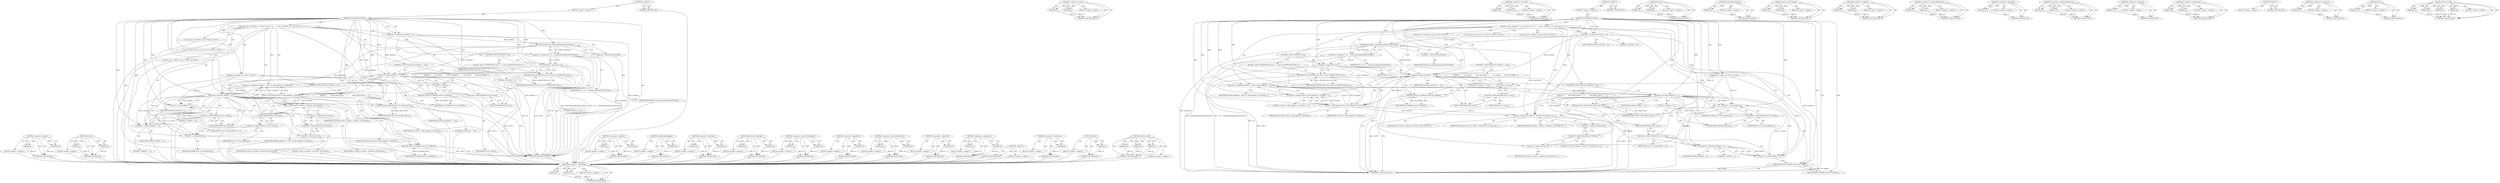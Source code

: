 digraph "utf16_to_utf8" {
vulnerable_119 [label=<(METHOD,&lt;operator&gt;.equals)>];
vulnerable_120 [label=<(PARAM,p1)>];
vulnerable_121 [label=<(PARAM,p2)>];
vulnerable_122 [label=<(BLOCK,&lt;empty&gt;,&lt;empty&gt;)>];
vulnerable_123 [label=<(METHOD_RETURN,ANY)>];
vulnerable_143 [label=<(METHOD,resize)>];
vulnerable_144 [label=<(PARAM,p1)>];
vulnerable_145 [label=<(PARAM,p2)>];
vulnerable_146 [label=<(BLOCK,&lt;empty&gt;,&lt;empty&gt;)>];
vulnerable_147 [label=<(METHOD_RETURN,ANY)>];
vulnerable_6 [label=<(METHOD,&lt;global&gt;)<SUB>1</SUB>>];
vulnerable_7 [label=<(BLOCK,&lt;empty&gt;,&lt;empty&gt;)<SUB>1</SUB>>];
vulnerable_8 [label=<(METHOD,readUtf8FromUtf16)<SUB>1</SUB>>];
vulnerable_9 [label="<(PARAM,std::string* str)<SUB>1</SUB>>"];
vulnerable_10 [label=<(BLOCK,{
 size_t utf16Size = 0;
 const char16_t* src =...,{
 size_t utf16Size = 0;
 const char16_t* src =...)<SUB>1</SUB>>];
vulnerable_11 [label="<(LOCAL,size_t utf16Size: size_t)<SUB>2</SUB>>"];
vulnerable_12 [label=<(&lt;operator&gt;.assignment,utf16Size = 0)<SUB>2</SUB>>];
vulnerable_13 [label=<(IDENTIFIER,utf16Size,utf16Size = 0)<SUB>2</SUB>>];
vulnerable_14 [label=<(LITERAL,0,utf16Size = 0)<SUB>2</SUB>>];
vulnerable_15 [label="<(LOCAL,const char16_t* src: char16_t*)<SUB>3</SUB>>"];
vulnerable_16 [label=<(&lt;operator&gt;.assignment,* src = readString16Inplace(&amp;utf16Size))<SUB>3</SUB>>];
vulnerable_17 [label=<(IDENTIFIER,src,* src = readString16Inplace(&amp;utf16Size))<SUB>3</SUB>>];
vulnerable_18 [label=<(readString16Inplace,readString16Inplace(&amp;utf16Size))<SUB>3</SUB>>];
vulnerable_19 [label=<(&lt;operator&gt;.addressOf,&amp;utf16Size)<SUB>3</SUB>>];
vulnerable_20 [label=<(IDENTIFIER,utf16Size,readString16Inplace(&amp;utf16Size))<SUB>3</SUB>>];
vulnerable_21 [label=<(CONTROL_STRUCTURE,IF,if (!src))<SUB>4</SUB>>];
vulnerable_22 [label=<(&lt;operator&gt;.logicalNot,!src)<SUB>4</SUB>>];
vulnerable_23 [label=<(IDENTIFIER,src,!src)<SUB>4</SUB>>];
vulnerable_24 [label=<(BLOCK,{
 return UNEXPECTED_NULL;
 },{
 return UNEXPECTED_NULL;
 })<SUB>4</SUB>>];
vulnerable_25 [label=<(RETURN,return UNEXPECTED_NULL;,return UNEXPECTED_NULL;)<SUB>5</SUB>>];
vulnerable_26 [label=<(IDENTIFIER,UNEXPECTED_NULL,return UNEXPECTED_NULL;)<SUB>5</SUB>>];
vulnerable_27 [label=<(CONTROL_STRUCTURE,IF,if (utf16Size == 0u))<SUB>8</SUB>>];
vulnerable_28 [label=<(&lt;operator&gt;.equals,utf16Size == 0u)<SUB>8</SUB>>];
vulnerable_29 [label=<(IDENTIFIER,utf16Size,utf16Size == 0u)<SUB>8</SUB>>];
vulnerable_30 [label=<(LITERAL,0u,utf16Size == 0u)<SUB>8</SUB>>];
vulnerable_31 [label=<(BLOCK,{
        str-&gt;clear();

        return NO_ERRO...,{
        str-&gt;clear();

        return NO_ERRO...)<SUB>8</SUB>>];
vulnerable_32 [label=<(clear,str-&gt;clear())<SUB>9</SUB>>];
vulnerable_33 [label=<(&lt;operator&gt;.indirectFieldAccess,str-&gt;clear)<SUB>9</SUB>>];
vulnerable_34 [label=<(IDENTIFIER,str,str-&gt;clear())<SUB>9</SUB>>];
vulnerable_35 [label=<(FIELD_IDENTIFIER,clear,clear)<SUB>9</SUB>>];
vulnerable_36 [label=<(RETURN,return NO_ERROR;,return NO_ERROR;)<SUB>11</SUB>>];
vulnerable_37 [label=<(IDENTIFIER,NO_ERROR,return NO_ERROR;)<SUB>11</SUB>>];
vulnerable_38 [label="<(LOCAL,ssize_t utf8Size: ssize_t)<SUB>14</SUB>>"];
vulnerable_39 [label=<(&lt;operator&gt;.assignment,utf8Size = utf16_to_utf8_length(src, utf16Size))<SUB>14</SUB>>];
vulnerable_40 [label=<(IDENTIFIER,utf8Size,utf8Size = utf16_to_utf8_length(src, utf16Size))<SUB>14</SUB>>];
vulnerable_41 [label=<(utf16_to_utf8_length,utf16_to_utf8_length(src, utf16Size))<SUB>14</SUB>>];
vulnerable_42 [label=<(IDENTIFIER,src,utf16_to_utf8_length(src, utf16Size))<SUB>14</SUB>>];
vulnerable_43 [label=<(IDENTIFIER,utf16Size,utf16_to_utf8_length(src, utf16Size))<SUB>14</SUB>>];
vulnerable_44 [label=<(CONTROL_STRUCTURE,IF,if (utf8Size &lt; 0))<SUB>15</SUB>>];
vulnerable_45 [label=<(&lt;operator&gt;.lessThan,utf8Size &lt; 0)<SUB>15</SUB>>];
vulnerable_46 [label=<(IDENTIFIER,utf8Size,utf8Size &lt; 0)<SUB>15</SUB>>];
vulnerable_47 [label=<(LITERAL,0,utf8Size &lt; 0)<SUB>15</SUB>>];
vulnerable_48 [label=<(BLOCK,{
         return BAD_VALUE;
     },{
         return BAD_VALUE;
     })<SUB>15</SUB>>];
vulnerable_49 [label=<(RETURN,return BAD_VALUE;,return BAD_VALUE;)<SUB>16</SUB>>];
vulnerable_50 [label=<(IDENTIFIER,BAD_VALUE,return BAD_VALUE;)<SUB>16</SUB>>];
vulnerable_51 [label=<(resize,str-&gt;resize(utf8Size + 1))<SUB>18</SUB>>];
vulnerable_52 [label=<(&lt;operator&gt;.indirectFieldAccess,str-&gt;resize)<SUB>18</SUB>>];
vulnerable_53 [label=<(IDENTIFIER,str,str-&gt;resize(utf8Size + 1))<SUB>18</SUB>>];
vulnerable_54 [label=<(FIELD_IDENTIFIER,resize,resize)<SUB>18</SUB>>];
vulnerable_55 [label=<(&lt;operator&gt;.addition,utf8Size + 1)<SUB>18</SUB>>];
vulnerable_56 [label=<(IDENTIFIER,utf8Size,utf8Size + 1)<SUB>18</SUB>>];
vulnerable_57 [label=<(LITERAL,1,utf8Size + 1)<SUB>18</SUB>>];
vulnerable_58 [label=<(utf16_to_utf8,utf16_to_utf8(src, utf16Size, &amp;((*str)[0])))<SUB>19</SUB>>];
vulnerable_59 [label=<(IDENTIFIER,src,utf16_to_utf8(src, utf16Size, &amp;((*str)[0])))<SUB>19</SUB>>];
vulnerable_60 [label=<(IDENTIFIER,utf16Size,utf16_to_utf8(src, utf16Size, &amp;((*str)[0])))<SUB>19</SUB>>];
vulnerable_61 [label=<(&lt;operator&gt;.addressOf,&amp;((*str)[0]))<SUB>19</SUB>>];
vulnerable_62 [label=<(&lt;operator&gt;.indirectIndexAccess,(*str)[0])<SUB>19</SUB>>];
vulnerable_63 [label=<(&lt;operator&gt;.indirection,*str)<SUB>19</SUB>>];
vulnerable_64 [label=<(IDENTIFIER,str,utf16_to_utf8(src, utf16Size, &amp;((*str)[0])))<SUB>19</SUB>>];
vulnerable_65 [label=<(LITERAL,0,utf16_to_utf8(src, utf16Size, &amp;((*str)[0])))<SUB>19</SUB>>];
vulnerable_66 [label=<(resize,str-&gt;resize(utf8Size))<SUB>20</SUB>>];
vulnerable_67 [label=<(&lt;operator&gt;.indirectFieldAccess,str-&gt;resize)<SUB>20</SUB>>];
vulnerable_68 [label=<(IDENTIFIER,str,str-&gt;resize(utf8Size))<SUB>20</SUB>>];
vulnerable_69 [label=<(FIELD_IDENTIFIER,resize,resize)<SUB>20</SUB>>];
vulnerable_70 [label=<(IDENTIFIER,utf8Size,str-&gt;resize(utf8Size))<SUB>20</SUB>>];
vulnerable_71 [label=<(RETURN,return NO_ERROR;,return NO_ERROR;)<SUB>21</SUB>>];
vulnerable_72 [label=<(IDENTIFIER,NO_ERROR,return NO_ERROR;)<SUB>21</SUB>>];
vulnerable_73 [label=<(METHOD_RETURN,status_t)<SUB>1</SUB>>];
vulnerable_75 [label=<(METHOD_RETURN,ANY)<SUB>1</SUB>>];
vulnerable_148 [label=<(METHOD,&lt;operator&gt;.addition)>];
vulnerable_149 [label=<(PARAM,p1)>];
vulnerable_150 [label=<(PARAM,p2)>];
vulnerable_151 [label=<(BLOCK,&lt;empty&gt;,&lt;empty&gt;)>];
vulnerable_152 [label=<(METHOD_RETURN,ANY)>];
vulnerable_107 [label=<(METHOD,readString16Inplace)>];
vulnerable_108 [label=<(PARAM,p1)>];
vulnerable_109 [label=<(BLOCK,&lt;empty&gt;,&lt;empty&gt;)>];
vulnerable_110 [label=<(METHOD_RETURN,ANY)>];
vulnerable_138 [label=<(METHOD,&lt;operator&gt;.lessThan)>];
vulnerable_139 [label=<(PARAM,p1)>];
vulnerable_140 [label=<(PARAM,p2)>];
vulnerable_141 [label=<(BLOCK,&lt;empty&gt;,&lt;empty&gt;)>];
vulnerable_142 [label=<(METHOD_RETURN,ANY)>];
vulnerable_133 [label=<(METHOD,utf16_to_utf8_length)>];
vulnerable_134 [label=<(PARAM,p1)>];
vulnerable_135 [label=<(PARAM,p2)>];
vulnerable_136 [label=<(BLOCK,&lt;empty&gt;,&lt;empty&gt;)>];
vulnerable_137 [label=<(METHOD_RETURN,ANY)>];
vulnerable_128 [label=<(METHOD,&lt;operator&gt;.indirectFieldAccess)>];
vulnerable_129 [label=<(PARAM,p1)>];
vulnerable_130 [label=<(PARAM,p2)>];
vulnerable_131 [label=<(BLOCK,&lt;empty&gt;,&lt;empty&gt;)>];
vulnerable_132 [label=<(METHOD_RETURN,ANY)>];
vulnerable_115 [label=<(METHOD,&lt;operator&gt;.logicalNot)>];
vulnerable_116 [label=<(PARAM,p1)>];
vulnerable_117 [label=<(BLOCK,&lt;empty&gt;,&lt;empty&gt;)>];
vulnerable_118 [label=<(METHOD_RETURN,ANY)>];
vulnerable_159 [label=<(METHOD,&lt;operator&gt;.indirectIndexAccess)>];
vulnerable_160 [label=<(PARAM,p1)>];
vulnerable_161 [label=<(PARAM,p2)>];
vulnerable_162 [label=<(BLOCK,&lt;empty&gt;,&lt;empty&gt;)>];
vulnerable_163 [label=<(METHOD_RETURN,ANY)>];
vulnerable_111 [label=<(METHOD,&lt;operator&gt;.addressOf)>];
vulnerable_112 [label=<(PARAM,p1)>];
vulnerable_113 [label=<(BLOCK,&lt;empty&gt;,&lt;empty&gt;)>];
vulnerable_114 [label=<(METHOD_RETURN,ANY)>];
vulnerable_102 [label=<(METHOD,&lt;operator&gt;.assignment)>];
vulnerable_103 [label=<(PARAM,p1)>];
vulnerable_104 [label=<(PARAM,p2)>];
vulnerable_105 [label=<(BLOCK,&lt;empty&gt;,&lt;empty&gt;)>];
vulnerable_106 [label=<(METHOD_RETURN,ANY)>];
vulnerable_96 [label=<(METHOD,&lt;global&gt;)<SUB>1</SUB>>];
vulnerable_97 [label=<(BLOCK,&lt;empty&gt;,&lt;empty&gt;)>];
vulnerable_98 [label=<(METHOD_RETURN,ANY)>];
vulnerable_164 [label=<(METHOD,&lt;operator&gt;.indirection)>];
vulnerable_165 [label=<(PARAM,p1)>];
vulnerable_166 [label=<(BLOCK,&lt;empty&gt;,&lt;empty&gt;)>];
vulnerable_167 [label=<(METHOD_RETURN,ANY)>];
vulnerable_124 [label=<(METHOD,clear)>];
vulnerable_125 [label=<(PARAM,p1)>];
vulnerable_126 [label=<(BLOCK,&lt;empty&gt;,&lt;empty&gt;)>];
vulnerable_127 [label=<(METHOD_RETURN,ANY)>];
vulnerable_153 [label=<(METHOD,utf16_to_utf8)>];
vulnerable_154 [label=<(PARAM,p1)>];
vulnerable_155 [label=<(PARAM,p2)>];
vulnerable_156 [label=<(PARAM,p3)>];
vulnerable_157 [label=<(BLOCK,&lt;empty&gt;,&lt;empty&gt;)>];
vulnerable_158 [label=<(METHOD_RETURN,ANY)>];
fixed_172 [label=<(METHOD,&lt;operator&gt;.subtraction)>];
fixed_173 [label=<(PARAM,p1)>];
fixed_174 [label=<(PARAM,p2)>];
fixed_175 [label=<(BLOCK,&lt;empty&gt;,&lt;empty&gt;)>];
fixed_176 [label=<(METHOD_RETURN,ANY)>];
fixed_122 [label=<(METHOD,&lt;operator&gt;.equals)>];
fixed_123 [label=<(PARAM,p1)>];
fixed_124 [label=<(PARAM,p2)>];
fixed_125 [label=<(BLOCK,&lt;empty&gt;,&lt;empty&gt;)>];
fixed_126 [label=<(METHOD_RETURN,ANY)>];
fixed_146 [label=<(METHOD,&lt;operator&gt;.lessThan)>];
fixed_147 [label=<(PARAM,p1)>];
fixed_148 [label=<(PARAM,p2)>];
fixed_149 [label=<(BLOCK,&lt;empty&gt;,&lt;empty&gt;)>];
fixed_150 [label=<(METHOD_RETURN,ANY)>];
fixed_6 [label=<(METHOD,&lt;global&gt;)<SUB>1</SUB>>];
fixed_7 [label=<(BLOCK,&lt;empty&gt;,&lt;empty&gt;)<SUB>1</SUB>>];
fixed_8 [label=<(METHOD,readUtf8FromUtf16)<SUB>1</SUB>>];
fixed_9 [label="<(PARAM,std::string* str)<SUB>1</SUB>>"];
fixed_10 [label=<(BLOCK,{
 size_t utf16Size = 0;
 const char16_t* src =...,{
 size_t utf16Size = 0;
 const char16_t* src =...)<SUB>1</SUB>>];
fixed_11 [label="<(LOCAL,size_t utf16Size: size_t)<SUB>2</SUB>>"];
fixed_12 [label=<(&lt;operator&gt;.assignment,utf16Size = 0)<SUB>2</SUB>>];
fixed_13 [label=<(IDENTIFIER,utf16Size,utf16Size = 0)<SUB>2</SUB>>];
fixed_14 [label=<(LITERAL,0,utf16Size = 0)<SUB>2</SUB>>];
fixed_15 [label="<(LOCAL,const char16_t* src: char16_t*)<SUB>3</SUB>>"];
fixed_16 [label=<(&lt;operator&gt;.assignment,* src = readString16Inplace(&amp;utf16Size))<SUB>3</SUB>>];
fixed_17 [label=<(IDENTIFIER,src,* src = readString16Inplace(&amp;utf16Size))<SUB>3</SUB>>];
fixed_18 [label=<(readString16Inplace,readString16Inplace(&amp;utf16Size))<SUB>3</SUB>>];
fixed_19 [label=<(&lt;operator&gt;.addressOf,&amp;utf16Size)<SUB>3</SUB>>];
fixed_20 [label=<(IDENTIFIER,utf16Size,readString16Inplace(&amp;utf16Size))<SUB>3</SUB>>];
fixed_21 [label=<(CONTROL_STRUCTURE,IF,if (!src))<SUB>4</SUB>>];
fixed_22 [label=<(&lt;operator&gt;.logicalNot,!src)<SUB>4</SUB>>];
fixed_23 [label=<(IDENTIFIER,src,!src)<SUB>4</SUB>>];
fixed_24 [label=<(BLOCK,{
 return UNEXPECTED_NULL;
 },{
 return UNEXPECTED_NULL;
 })<SUB>4</SUB>>];
fixed_25 [label=<(RETURN,return UNEXPECTED_NULL;,return UNEXPECTED_NULL;)<SUB>5</SUB>>];
fixed_26 [label=<(IDENTIFIER,UNEXPECTED_NULL,return UNEXPECTED_NULL;)<SUB>5</SUB>>];
fixed_27 [label=<(CONTROL_STRUCTURE,IF,if (utf16Size == 0u))<SUB>8</SUB>>];
fixed_28 [label=<(&lt;operator&gt;.equals,utf16Size == 0u)<SUB>8</SUB>>];
fixed_29 [label=<(IDENTIFIER,utf16Size,utf16Size == 0u)<SUB>8</SUB>>];
fixed_30 [label=<(LITERAL,0u,utf16Size == 0u)<SUB>8</SUB>>];
fixed_31 [label=<(BLOCK,{
        str-&gt;clear();

        return NO_ERRO...,{
        str-&gt;clear();

        return NO_ERRO...)<SUB>8</SUB>>];
fixed_32 [label=<(clear,str-&gt;clear())<SUB>9</SUB>>];
fixed_33 [label=<(&lt;operator&gt;.indirectFieldAccess,str-&gt;clear)<SUB>9</SUB>>];
fixed_34 [label=<(IDENTIFIER,str,str-&gt;clear())<SUB>9</SUB>>];
fixed_35 [label=<(FIELD_IDENTIFIER,clear,clear)<SUB>9</SUB>>];
fixed_36 [label=<(RETURN,return NO_ERROR;,return NO_ERROR;)<SUB>11</SUB>>];
fixed_37 [label=<(IDENTIFIER,NO_ERROR,return NO_ERROR;)<SUB>11</SUB>>];
fixed_38 [label="<(LOCAL,ssize_t utf8Size: ssize_t)<SUB>15</SUB>>"];
fixed_39 [label=<(&lt;operator&gt;.assignment,utf8Size = utf16_to_utf8_length(src, utf16Size)...)<SUB>15</SUB>>];
fixed_40 [label=<(IDENTIFIER,utf8Size,utf8Size = utf16_to_utf8_length(src, utf16Size)...)<SUB>15</SUB>>];
fixed_41 [label=<(&lt;operator&gt;.addition,utf16_to_utf8_length(src, utf16Size) + 1)<SUB>15</SUB>>];
fixed_42 [label=<(utf16_to_utf8_length,utf16_to_utf8_length(src, utf16Size))<SUB>15</SUB>>];
fixed_43 [label=<(IDENTIFIER,src,utf16_to_utf8_length(src, utf16Size))<SUB>15</SUB>>];
fixed_44 [label=<(IDENTIFIER,utf16Size,utf16_to_utf8_length(src, utf16Size))<SUB>15</SUB>>];
fixed_45 [label=<(LITERAL,1,utf16_to_utf8_length(src, utf16Size) + 1)<SUB>15</SUB>>];
fixed_46 [label=<(CONTROL_STRUCTURE,IF,if (utf8Size &lt; 1))<SUB>16</SUB>>];
fixed_47 [label=<(&lt;operator&gt;.lessThan,utf8Size &lt; 1)<SUB>16</SUB>>];
fixed_48 [label=<(IDENTIFIER,utf8Size,utf8Size &lt; 1)<SUB>16</SUB>>];
fixed_49 [label=<(LITERAL,1,utf8Size &lt; 1)<SUB>16</SUB>>];
fixed_50 [label=<(BLOCK,{
         return BAD_VALUE;
     },{
         return BAD_VALUE;
     })<SUB>16</SUB>>];
fixed_51 [label=<(RETURN,return BAD_VALUE;,return BAD_VALUE;)<SUB>17</SUB>>];
fixed_52 [label=<(IDENTIFIER,BAD_VALUE,return BAD_VALUE;)<SUB>17</SUB>>];
fixed_53 [label=<(resize,str-&gt;resize(utf8Size))<SUB>20</SUB>>];
fixed_54 [label=<(&lt;operator&gt;.indirectFieldAccess,str-&gt;resize)<SUB>20</SUB>>];
fixed_55 [label=<(IDENTIFIER,str,str-&gt;resize(utf8Size))<SUB>20</SUB>>];
fixed_56 [label=<(FIELD_IDENTIFIER,resize,resize)<SUB>20</SUB>>];
fixed_57 [label=<(IDENTIFIER,utf8Size,str-&gt;resize(utf8Size))<SUB>20</SUB>>];
fixed_58 [label=<(utf16_to_utf8,utf16_to_utf8(src, utf16Size, &amp;((*str)[0]), utf...)<SUB>21</SUB>>];
fixed_59 [label=<(IDENTIFIER,src,utf16_to_utf8(src, utf16Size, &amp;((*str)[0]), utf...)<SUB>21</SUB>>];
fixed_60 [label=<(IDENTIFIER,utf16Size,utf16_to_utf8(src, utf16Size, &amp;((*str)[0]), utf...)<SUB>21</SUB>>];
fixed_61 [label=<(&lt;operator&gt;.addressOf,&amp;((*str)[0]))<SUB>21</SUB>>];
fixed_62 [label=<(&lt;operator&gt;.indirectIndexAccess,(*str)[0])<SUB>21</SUB>>];
fixed_63 [label=<(&lt;operator&gt;.indirection,*str)<SUB>21</SUB>>];
fixed_64 [label=<(IDENTIFIER,str,utf16_to_utf8(src, utf16Size, &amp;((*str)[0]), utf...)<SUB>21</SUB>>];
fixed_65 [label=<(LITERAL,0,utf16_to_utf8(src, utf16Size, &amp;((*str)[0]), utf...)<SUB>21</SUB>>];
fixed_66 [label=<(IDENTIFIER,utf8Size,utf16_to_utf8(src, utf16Size, &amp;((*str)[0]), utf...)<SUB>21</SUB>>];
fixed_67 [label=<(resize,str-&gt;resize(utf8Size - 1))<SUB>22</SUB>>];
fixed_68 [label=<(&lt;operator&gt;.indirectFieldAccess,str-&gt;resize)<SUB>22</SUB>>];
fixed_69 [label=<(IDENTIFIER,str,str-&gt;resize(utf8Size - 1))<SUB>22</SUB>>];
fixed_70 [label=<(FIELD_IDENTIFIER,resize,resize)<SUB>22</SUB>>];
fixed_71 [label=<(&lt;operator&gt;.subtraction,utf8Size - 1)<SUB>22</SUB>>];
fixed_72 [label=<(IDENTIFIER,utf8Size,utf8Size - 1)<SUB>22</SUB>>];
fixed_73 [label=<(LITERAL,1,utf8Size - 1)<SUB>22</SUB>>];
fixed_74 [label=<(RETURN,return NO_ERROR;,return NO_ERROR;)<SUB>23</SUB>>];
fixed_75 [label=<(IDENTIFIER,NO_ERROR,return NO_ERROR;)<SUB>23</SUB>>];
fixed_76 [label=<(METHOD_RETURN,status_t)<SUB>1</SUB>>];
fixed_78 [label=<(METHOD_RETURN,ANY)<SUB>1</SUB>>];
fixed_151 [label=<(METHOD,resize)>];
fixed_152 [label=<(PARAM,p1)>];
fixed_153 [label=<(PARAM,p2)>];
fixed_154 [label=<(BLOCK,&lt;empty&gt;,&lt;empty&gt;)>];
fixed_155 [label=<(METHOD_RETURN,ANY)>];
fixed_110 [label=<(METHOD,readString16Inplace)>];
fixed_111 [label=<(PARAM,p1)>];
fixed_112 [label=<(BLOCK,&lt;empty&gt;,&lt;empty&gt;)>];
fixed_113 [label=<(METHOD_RETURN,ANY)>];
fixed_141 [label=<(METHOD,utf16_to_utf8_length)>];
fixed_142 [label=<(PARAM,p1)>];
fixed_143 [label=<(PARAM,p2)>];
fixed_144 [label=<(BLOCK,&lt;empty&gt;,&lt;empty&gt;)>];
fixed_145 [label=<(METHOD_RETURN,ANY)>];
fixed_136 [label=<(METHOD,&lt;operator&gt;.addition)>];
fixed_137 [label=<(PARAM,p1)>];
fixed_138 [label=<(PARAM,p2)>];
fixed_139 [label=<(BLOCK,&lt;empty&gt;,&lt;empty&gt;)>];
fixed_140 [label=<(METHOD_RETURN,ANY)>];
fixed_131 [label=<(METHOD,&lt;operator&gt;.indirectFieldAccess)>];
fixed_132 [label=<(PARAM,p1)>];
fixed_133 [label=<(PARAM,p2)>];
fixed_134 [label=<(BLOCK,&lt;empty&gt;,&lt;empty&gt;)>];
fixed_135 [label=<(METHOD_RETURN,ANY)>];
fixed_118 [label=<(METHOD,&lt;operator&gt;.logicalNot)>];
fixed_119 [label=<(PARAM,p1)>];
fixed_120 [label=<(BLOCK,&lt;empty&gt;,&lt;empty&gt;)>];
fixed_121 [label=<(METHOD_RETURN,ANY)>];
fixed_163 [label=<(METHOD,&lt;operator&gt;.indirectIndexAccess)>];
fixed_164 [label=<(PARAM,p1)>];
fixed_165 [label=<(PARAM,p2)>];
fixed_166 [label=<(BLOCK,&lt;empty&gt;,&lt;empty&gt;)>];
fixed_167 [label=<(METHOD_RETURN,ANY)>];
fixed_114 [label=<(METHOD,&lt;operator&gt;.addressOf)>];
fixed_115 [label=<(PARAM,p1)>];
fixed_116 [label=<(BLOCK,&lt;empty&gt;,&lt;empty&gt;)>];
fixed_117 [label=<(METHOD_RETURN,ANY)>];
fixed_105 [label=<(METHOD,&lt;operator&gt;.assignment)>];
fixed_106 [label=<(PARAM,p1)>];
fixed_107 [label=<(PARAM,p2)>];
fixed_108 [label=<(BLOCK,&lt;empty&gt;,&lt;empty&gt;)>];
fixed_109 [label=<(METHOD_RETURN,ANY)>];
fixed_99 [label=<(METHOD,&lt;global&gt;)<SUB>1</SUB>>];
fixed_100 [label=<(BLOCK,&lt;empty&gt;,&lt;empty&gt;)>];
fixed_101 [label=<(METHOD_RETURN,ANY)>];
fixed_168 [label=<(METHOD,&lt;operator&gt;.indirection)>];
fixed_169 [label=<(PARAM,p1)>];
fixed_170 [label=<(BLOCK,&lt;empty&gt;,&lt;empty&gt;)>];
fixed_171 [label=<(METHOD_RETURN,ANY)>];
fixed_127 [label=<(METHOD,clear)>];
fixed_128 [label=<(PARAM,p1)>];
fixed_129 [label=<(BLOCK,&lt;empty&gt;,&lt;empty&gt;)>];
fixed_130 [label=<(METHOD_RETURN,ANY)>];
fixed_156 [label=<(METHOD,utf16_to_utf8)>];
fixed_157 [label=<(PARAM,p1)>];
fixed_158 [label=<(PARAM,p2)>];
fixed_159 [label=<(PARAM,p3)>];
fixed_160 [label=<(PARAM,p4)>];
fixed_161 [label=<(BLOCK,&lt;empty&gt;,&lt;empty&gt;)>];
fixed_162 [label=<(METHOD_RETURN,ANY)>];
vulnerable_119 -> vulnerable_120  [key=0, label="AST: "];
vulnerable_119 -> vulnerable_120  [key=1, label="DDG: "];
vulnerable_119 -> vulnerable_122  [key=0, label="AST: "];
vulnerable_119 -> vulnerable_121  [key=0, label="AST: "];
vulnerable_119 -> vulnerable_121  [key=1, label="DDG: "];
vulnerable_119 -> vulnerable_123  [key=0, label="AST: "];
vulnerable_119 -> vulnerable_123  [key=1, label="CFG: "];
vulnerable_120 -> vulnerable_123  [key=0, label="DDG: p1"];
vulnerable_121 -> vulnerable_123  [key=0, label="DDG: p2"];
vulnerable_122 -> fixed_172  [key=0];
vulnerable_123 -> fixed_172  [key=0];
vulnerable_143 -> vulnerable_144  [key=0, label="AST: "];
vulnerable_143 -> vulnerable_144  [key=1, label="DDG: "];
vulnerable_143 -> vulnerable_146  [key=0, label="AST: "];
vulnerable_143 -> vulnerable_145  [key=0, label="AST: "];
vulnerable_143 -> vulnerable_145  [key=1, label="DDG: "];
vulnerable_143 -> vulnerable_147  [key=0, label="AST: "];
vulnerable_143 -> vulnerable_147  [key=1, label="CFG: "];
vulnerable_144 -> vulnerable_147  [key=0, label="DDG: p1"];
vulnerable_145 -> vulnerable_147  [key=0, label="DDG: p2"];
vulnerable_146 -> fixed_172  [key=0];
vulnerable_147 -> fixed_172  [key=0];
vulnerable_6 -> vulnerable_7  [key=0, label="AST: "];
vulnerable_6 -> vulnerable_75  [key=0, label="AST: "];
vulnerable_6 -> vulnerable_75  [key=1, label="CFG: "];
vulnerable_7 -> vulnerable_8  [key=0, label="AST: "];
vulnerable_8 -> vulnerable_9  [key=0, label="AST: "];
vulnerable_8 -> vulnerable_9  [key=1, label="DDG: "];
vulnerable_8 -> vulnerable_10  [key=0, label="AST: "];
vulnerable_8 -> vulnerable_73  [key=0, label="AST: "];
vulnerable_8 -> vulnerable_12  [key=0, label="CFG: "];
vulnerable_8 -> vulnerable_12  [key=1, label="DDG: "];
vulnerable_8 -> vulnerable_71  [key=0, label="DDG: "];
vulnerable_8 -> vulnerable_51  [key=0, label="DDG: "];
vulnerable_8 -> vulnerable_58  [key=0, label="DDG: "];
vulnerable_8 -> vulnerable_66  [key=0, label="DDG: "];
vulnerable_8 -> vulnerable_72  [key=0, label="DDG: "];
vulnerable_8 -> vulnerable_18  [key=0, label="DDG: "];
vulnerable_8 -> vulnerable_22  [key=0, label="DDG: "];
vulnerable_8 -> vulnerable_25  [key=0, label="DDG: "];
vulnerable_8 -> vulnerable_28  [key=0, label="DDG: "];
vulnerable_8 -> vulnerable_36  [key=0, label="DDG: "];
vulnerable_8 -> vulnerable_41  [key=0, label="DDG: "];
vulnerable_8 -> vulnerable_45  [key=0, label="DDG: "];
vulnerable_8 -> vulnerable_49  [key=0, label="DDG: "];
vulnerable_8 -> vulnerable_55  [key=0, label="DDG: "];
vulnerable_8 -> vulnerable_26  [key=0, label="DDG: "];
vulnerable_8 -> vulnerable_37  [key=0, label="DDG: "];
vulnerable_8 -> vulnerable_50  [key=0, label="DDG: "];
vulnerable_9 -> vulnerable_73  [key=0, label="DDG: str"];
vulnerable_9 -> vulnerable_51  [key=0, label="DDG: str"];
vulnerable_9 -> vulnerable_66  [key=0, label="DDG: str"];
vulnerable_9 -> vulnerable_32  [key=0, label="DDG: str"];
vulnerable_10 -> vulnerable_11  [key=0, label="AST: "];
vulnerable_10 -> vulnerable_12  [key=0, label="AST: "];
vulnerable_10 -> vulnerable_15  [key=0, label="AST: "];
vulnerable_10 -> vulnerable_16  [key=0, label="AST: "];
vulnerable_10 -> vulnerable_21  [key=0, label="AST: "];
vulnerable_10 -> vulnerable_27  [key=0, label="AST: "];
vulnerable_10 -> vulnerable_38  [key=0, label="AST: "];
vulnerable_10 -> vulnerable_39  [key=0, label="AST: "];
vulnerable_10 -> vulnerable_44  [key=0, label="AST: "];
vulnerable_10 -> vulnerable_51  [key=0, label="AST: "];
vulnerable_10 -> vulnerable_58  [key=0, label="AST: "];
vulnerable_10 -> vulnerable_66  [key=0, label="AST: "];
vulnerable_10 -> vulnerable_71  [key=0, label="AST: "];
vulnerable_11 -> fixed_172  [key=0];
vulnerable_12 -> vulnerable_13  [key=0, label="AST: "];
vulnerable_12 -> vulnerable_14  [key=0, label="AST: "];
vulnerable_12 -> vulnerable_19  [key=0, label="CFG: "];
vulnerable_12 -> vulnerable_73  [key=0, label="DDG: utf16Size"];
vulnerable_12 -> vulnerable_73  [key=1, label="DDG: utf16Size = 0"];
vulnerable_12 -> vulnerable_18  [key=0, label="DDG: utf16Size"];
vulnerable_12 -> vulnerable_28  [key=0, label="DDG: utf16Size"];
vulnerable_13 -> fixed_172  [key=0];
vulnerable_14 -> fixed_172  [key=0];
vulnerable_15 -> fixed_172  [key=0];
vulnerable_16 -> vulnerable_17  [key=0, label="AST: "];
vulnerable_16 -> vulnerable_18  [key=0, label="AST: "];
vulnerable_16 -> vulnerable_22  [key=0, label="CFG: "];
vulnerable_16 -> vulnerable_22  [key=1, label="DDG: src"];
vulnerable_16 -> vulnerable_73  [key=0, label="DDG: readString16Inplace(&amp;utf16Size)"];
vulnerable_16 -> vulnerable_73  [key=1, label="DDG: * src = readString16Inplace(&amp;utf16Size)"];
vulnerable_17 -> fixed_172  [key=0];
vulnerable_18 -> vulnerable_19  [key=0, label="AST: "];
vulnerable_18 -> vulnerable_16  [key=0, label="CFG: "];
vulnerable_18 -> vulnerable_16  [key=1, label="DDG: &amp;utf16Size"];
vulnerable_18 -> vulnerable_73  [key=0, label="DDG: &amp;utf16Size"];
vulnerable_18 -> vulnerable_58  [key=0, label="DDG: &amp;utf16Size"];
vulnerable_18 -> vulnerable_28  [key=0, label="DDG: &amp;utf16Size"];
vulnerable_18 -> vulnerable_41  [key=0, label="DDG: &amp;utf16Size"];
vulnerable_19 -> vulnerable_20  [key=0, label="AST: "];
vulnerable_19 -> vulnerable_18  [key=0, label="CFG: "];
vulnerable_20 -> fixed_172  [key=0];
vulnerable_21 -> vulnerable_22  [key=0, label="AST: "];
vulnerable_21 -> vulnerable_24  [key=0, label="AST: "];
vulnerable_22 -> vulnerable_23  [key=0, label="AST: "];
vulnerable_22 -> vulnerable_25  [key=0, label="CFG: "];
vulnerable_22 -> vulnerable_25  [key=1, label="CDG: "];
vulnerable_22 -> vulnerable_28  [key=0, label="CFG: "];
vulnerable_22 -> vulnerable_28  [key=1, label="CDG: "];
vulnerable_22 -> vulnerable_73  [key=0, label="DDG: src"];
vulnerable_22 -> vulnerable_73  [key=1, label="DDG: !src"];
vulnerable_22 -> vulnerable_41  [key=0, label="DDG: src"];
vulnerable_23 -> fixed_172  [key=0];
vulnerable_24 -> vulnerable_25  [key=0, label="AST: "];
vulnerable_25 -> vulnerable_26  [key=0, label="AST: "];
vulnerable_25 -> vulnerable_73  [key=0, label="CFG: "];
vulnerable_25 -> vulnerable_73  [key=1, label="DDG: &lt;RET&gt;"];
vulnerable_26 -> vulnerable_25  [key=0, label="DDG: UNEXPECTED_NULL"];
vulnerable_27 -> vulnerable_28  [key=0, label="AST: "];
vulnerable_27 -> vulnerable_31  [key=0, label="AST: "];
vulnerable_28 -> vulnerable_29  [key=0, label="AST: "];
vulnerable_28 -> vulnerable_30  [key=0, label="AST: "];
vulnerable_28 -> vulnerable_35  [key=0, label="CFG: "];
vulnerable_28 -> vulnerable_35  [key=1, label="CDG: "];
vulnerable_28 -> vulnerable_41  [key=0, label="CFG: "];
vulnerable_28 -> vulnerable_41  [key=1, label="DDG: utf16Size"];
vulnerable_28 -> vulnerable_41  [key=2, label="CDG: "];
vulnerable_28 -> vulnerable_32  [key=0, label="CDG: "];
vulnerable_28 -> vulnerable_33  [key=0, label="CDG: "];
vulnerable_28 -> vulnerable_36  [key=0, label="CDG: "];
vulnerable_28 -> vulnerable_45  [key=0, label="CDG: "];
vulnerable_28 -> vulnerable_39  [key=0, label="CDG: "];
vulnerable_29 -> fixed_172  [key=0];
vulnerable_30 -> fixed_172  [key=0];
vulnerable_31 -> vulnerable_32  [key=0, label="AST: "];
vulnerable_31 -> vulnerable_36  [key=0, label="AST: "];
vulnerable_32 -> vulnerable_33  [key=0, label="AST: "];
vulnerable_32 -> vulnerable_36  [key=0, label="CFG: "];
vulnerable_33 -> vulnerable_34  [key=0, label="AST: "];
vulnerable_33 -> vulnerable_35  [key=0, label="AST: "];
vulnerable_33 -> vulnerable_32  [key=0, label="CFG: "];
vulnerable_34 -> fixed_172  [key=0];
vulnerable_35 -> vulnerable_33  [key=0, label="CFG: "];
vulnerable_36 -> vulnerable_37  [key=0, label="AST: "];
vulnerable_36 -> vulnerable_73  [key=0, label="CFG: "];
vulnerable_36 -> vulnerable_73  [key=1, label="DDG: &lt;RET&gt;"];
vulnerable_37 -> vulnerable_36  [key=0, label="DDG: NO_ERROR"];
vulnerable_38 -> fixed_172  [key=0];
vulnerable_39 -> vulnerable_40  [key=0, label="AST: "];
vulnerable_39 -> vulnerable_41  [key=0, label="AST: "];
vulnerable_39 -> vulnerable_45  [key=0, label="CFG: "];
vulnerable_39 -> vulnerable_45  [key=1, label="DDG: utf8Size"];
vulnerable_40 -> fixed_172  [key=0];
vulnerable_41 -> vulnerable_42  [key=0, label="AST: "];
vulnerable_41 -> vulnerable_43  [key=0, label="AST: "];
vulnerable_41 -> vulnerable_39  [key=0, label="CFG: "];
vulnerable_41 -> vulnerable_39  [key=1, label="DDG: src"];
vulnerable_41 -> vulnerable_39  [key=2, label="DDG: utf16Size"];
vulnerable_41 -> vulnerable_58  [key=0, label="DDG: src"];
vulnerable_41 -> vulnerable_58  [key=1, label="DDG: utf16Size"];
vulnerable_42 -> fixed_172  [key=0];
vulnerable_43 -> fixed_172  [key=0];
vulnerable_44 -> vulnerable_45  [key=0, label="AST: "];
vulnerable_44 -> vulnerable_48  [key=0, label="AST: "];
vulnerable_45 -> vulnerable_46  [key=0, label="AST: "];
vulnerable_45 -> vulnerable_47  [key=0, label="AST: "];
vulnerable_45 -> vulnerable_49  [key=0, label="CFG: "];
vulnerable_45 -> vulnerable_49  [key=1, label="CDG: "];
vulnerable_45 -> vulnerable_54  [key=0, label="CFG: "];
vulnerable_45 -> vulnerable_54  [key=1, label="CDG: "];
vulnerable_45 -> vulnerable_51  [key=0, label="DDG: utf8Size"];
vulnerable_45 -> vulnerable_51  [key=1, label="CDG: "];
vulnerable_45 -> vulnerable_66  [key=0, label="DDG: utf8Size"];
vulnerable_45 -> vulnerable_66  [key=1, label="CDG: "];
vulnerable_45 -> vulnerable_55  [key=0, label="DDG: utf8Size"];
vulnerable_45 -> vulnerable_55  [key=1, label="CDG: "];
vulnerable_45 -> vulnerable_58  [key=0, label="CDG: "];
vulnerable_45 -> vulnerable_61  [key=0, label="CDG: "];
vulnerable_45 -> vulnerable_71  [key=0, label="CDG: "];
vulnerable_45 -> vulnerable_52  [key=0, label="CDG: "];
vulnerable_45 -> vulnerable_69  [key=0, label="CDG: "];
vulnerable_45 -> vulnerable_67  [key=0, label="CDG: "];
vulnerable_45 -> vulnerable_63  [key=0, label="CDG: "];
vulnerable_45 -> vulnerable_62  [key=0, label="CDG: "];
vulnerable_46 -> fixed_172  [key=0];
vulnerable_47 -> fixed_172  [key=0];
vulnerable_48 -> vulnerable_49  [key=0, label="AST: "];
vulnerable_49 -> vulnerable_50  [key=0, label="AST: "];
vulnerable_49 -> vulnerable_73  [key=0, label="CFG: "];
vulnerable_49 -> vulnerable_73  [key=1, label="DDG: &lt;RET&gt;"];
vulnerable_50 -> vulnerable_49  [key=0, label="DDG: BAD_VALUE"];
vulnerable_51 -> vulnerable_52  [key=0, label="AST: "];
vulnerable_51 -> vulnerable_55  [key=0, label="AST: "];
vulnerable_51 -> vulnerable_63  [key=0, label="CFG: "];
vulnerable_51 -> vulnerable_66  [key=0, label="DDG: str-&gt;resize"];
vulnerable_52 -> vulnerable_53  [key=0, label="AST: "];
vulnerable_52 -> vulnerable_54  [key=0, label="AST: "];
vulnerable_52 -> vulnerable_55  [key=0, label="CFG: "];
vulnerable_53 -> fixed_172  [key=0];
vulnerable_54 -> vulnerable_52  [key=0, label="CFG: "];
vulnerable_55 -> vulnerable_56  [key=0, label="AST: "];
vulnerable_55 -> vulnerable_57  [key=0, label="AST: "];
vulnerable_55 -> vulnerable_51  [key=0, label="CFG: "];
vulnerable_56 -> fixed_172  [key=0];
vulnerable_57 -> fixed_172  [key=0];
vulnerable_58 -> vulnerable_59  [key=0, label="AST: "];
vulnerable_58 -> vulnerable_60  [key=0, label="AST: "];
vulnerable_58 -> vulnerable_61  [key=0, label="AST: "];
vulnerable_58 -> vulnerable_69  [key=0, label="CFG: "];
vulnerable_59 -> fixed_172  [key=0];
vulnerable_60 -> fixed_172  [key=0];
vulnerable_61 -> vulnerable_62  [key=0, label="AST: "];
vulnerable_61 -> vulnerable_58  [key=0, label="CFG: "];
vulnerable_62 -> vulnerable_63  [key=0, label="AST: "];
vulnerable_62 -> vulnerable_65  [key=0, label="AST: "];
vulnerable_62 -> vulnerable_61  [key=0, label="CFG: "];
vulnerable_63 -> vulnerable_64  [key=0, label="AST: "];
vulnerable_63 -> vulnerable_62  [key=0, label="CFG: "];
vulnerable_64 -> fixed_172  [key=0];
vulnerable_65 -> fixed_172  [key=0];
vulnerable_66 -> vulnerable_67  [key=0, label="AST: "];
vulnerable_66 -> vulnerable_70  [key=0, label="AST: "];
vulnerable_66 -> vulnerable_71  [key=0, label="CFG: "];
vulnerable_67 -> vulnerable_68  [key=0, label="AST: "];
vulnerable_67 -> vulnerable_69  [key=0, label="AST: "];
vulnerable_67 -> vulnerable_66  [key=0, label="CFG: "];
vulnerable_68 -> fixed_172  [key=0];
vulnerable_69 -> vulnerable_67  [key=0, label="CFG: "];
vulnerable_70 -> fixed_172  [key=0];
vulnerable_71 -> vulnerable_72  [key=0, label="AST: "];
vulnerable_71 -> vulnerable_73  [key=0, label="CFG: "];
vulnerable_71 -> vulnerable_73  [key=1, label="DDG: &lt;RET&gt;"];
vulnerable_72 -> vulnerable_71  [key=0, label="DDG: NO_ERROR"];
vulnerable_73 -> fixed_172  [key=0];
vulnerable_75 -> fixed_172  [key=0];
vulnerable_148 -> vulnerable_149  [key=0, label="AST: "];
vulnerable_148 -> vulnerable_149  [key=1, label="DDG: "];
vulnerable_148 -> vulnerable_151  [key=0, label="AST: "];
vulnerable_148 -> vulnerable_150  [key=0, label="AST: "];
vulnerable_148 -> vulnerable_150  [key=1, label="DDG: "];
vulnerable_148 -> vulnerable_152  [key=0, label="AST: "];
vulnerable_148 -> vulnerable_152  [key=1, label="CFG: "];
vulnerable_149 -> vulnerable_152  [key=0, label="DDG: p1"];
vulnerable_150 -> vulnerable_152  [key=0, label="DDG: p2"];
vulnerable_151 -> fixed_172  [key=0];
vulnerable_152 -> fixed_172  [key=0];
vulnerable_107 -> vulnerable_108  [key=0, label="AST: "];
vulnerable_107 -> vulnerable_108  [key=1, label="DDG: "];
vulnerable_107 -> vulnerable_109  [key=0, label="AST: "];
vulnerable_107 -> vulnerable_110  [key=0, label="AST: "];
vulnerable_107 -> vulnerable_110  [key=1, label="CFG: "];
vulnerable_108 -> vulnerable_110  [key=0, label="DDG: p1"];
vulnerable_109 -> fixed_172  [key=0];
vulnerable_110 -> fixed_172  [key=0];
vulnerable_138 -> vulnerable_139  [key=0, label="AST: "];
vulnerable_138 -> vulnerable_139  [key=1, label="DDG: "];
vulnerable_138 -> vulnerable_141  [key=0, label="AST: "];
vulnerable_138 -> vulnerable_140  [key=0, label="AST: "];
vulnerable_138 -> vulnerable_140  [key=1, label="DDG: "];
vulnerable_138 -> vulnerable_142  [key=0, label="AST: "];
vulnerable_138 -> vulnerable_142  [key=1, label="CFG: "];
vulnerable_139 -> vulnerable_142  [key=0, label="DDG: p1"];
vulnerable_140 -> vulnerable_142  [key=0, label="DDG: p2"];
vulnerable_141 -> fixed_172  [key=0];
vulnerable_142 -> fixed_172  [key=0];
vulnerable_133 -> vulnerable_134  [key=0, label="AST: "];
vulnerable_133 -> vulnerable_134  [key=1, label="DDG: "];
vulnerable_133 -> vulnerable_136  [key=0, label="AST: "];
vulnerable_133 -> vulnerable_135  [key=0, label="AST: "];
vulnerable_133 -> vulnerable_135  [key=1, label="DDG: "];
vulnerable_133 -> vulnerable_137  [key=0, label="AST: "];
vulnerable_133 -> vulnerable_137  [key=1, label="CFG: "];
vulnerable_134 -> vulnerable_137  [key=0, label="DDG: p1"];
vulnerable_135 -> vulnerable_137  [key=0, label="DDG: p2"];
vulnerable_136 -> fixed_172  [key=0];
vulnerable_137 -> fixed_172  [key=0];
vulnerable_128 -> vulnerable_129  [key=0, label="AST: "];
vulnerable_128 -> vulnerable_129  [key=1, label="DDG: "];
vulnerable_128 -> vulnerable_131  [key=0, label="AST: "];
vulnerable_128 -> vulnerable_130  [key=0, label="AST: "];
vulnerable_128 -> vulnerable_130  [key=1, label="DDG: "];
vulnerable_128 -> vulnerable_132  [key=0, label="AST: "];
vulnerable_128 -> vulnerable_132  [key=1, label="CFG: "];
vulnerable_129 -> vulnerable_132  [key=0, label="DDG: p1"];
vulnerable_130 -> vulnerable_132  [key=0, label="DDG: p2"];
vulnerable_131 -> fixed_172  [key=0];
vulnerable_132 -> fixed_172  [key=0];
vulnerable_115 -> vulnerable_116  [key=0, label="AST: "];
vulnerable_115 -> vulnerable_116  [key=1, label="DDG: "];
vulnerable_115 -> vulnerable_117  [key=0, label="AST: "];
vulnerable_115 -> vulnerable_118  [key=0, label="AST: "];
vulnerable_115 -> vulnerable_118  [key=1, label="CFG: "];
vulnerable_116 -> vulnerable_118  [key=0, label="DDG: p1"];
vulnerable_117 -> fixed_172  [key=0];
vulnerable_118 -> fixed_172  [key=0];
vulnerable_159 -> vulnerable_160  [key=0, label="AST: "];
vulnerable_159 -> vulnerable_160  [key=1, label="DDG: "];
vulnerable_159 -> vulnerable_162  [key=0, label="AST: "];
vulnerable_159 -> vulnerable_161  [key=0, label="AST: "];
vulnerable_159 -> vulnerable_161  [key=1, label="DDG: "];
vulnerable_159 -> vulnerable_163  [key=0, label="AST: "];
vulnerable_159 -> vulnerable_163  [key=1, label="CFG: "];
vulnerable_160 -> vulnerable_163  [key=0, label="DDG: p1"];
vulnerable_161 -> vulnerable_163  [key=0, label="DDG: p2"];
vulnerable_162 -> fixed_172  [key=0];
vulnerable_163 -> fixed_172  [key=0];
vulnerable_111 -> vulnerable_112  [key=0, label="AST: "];
vulnerable_111 -> vulnerable_112  [key=1, label="DDG: "];
vulnerable_111 -> vulnerable_113  [key=0, label="AST: "];
vulnerable_111 -> vulnerable_114  [key=0, label="AST: "];
vulnerable_111 -> vulnerable_114  [key=1, label="CFG: "];
vulnerable_112 -> vulnerable_114  [key=0, label="DDG: p1"];
vulnerable_113 -> fixed_172  [key=0];
vulnerable_114 -> fixed_172  [key=0];
vulnerable_102 -> vulnerable_103  [key=0, label="AST: "];
vulnerable_102 -> vulnerable_103  [key=1, label="DDG: "];
vulnerable_102 -> vulnerable_105  [key=0, label="AST: "];
vulnerable_102 -> vulnerable_104  [key=0, label="AST: "];
vulnerable_102 -> vulnerable_104  [key=1, label="DDG: "];
vulnerable_102 -> vulnerable_106  [key=0, label="AST: "];
vulnerable_102 -> vulnerable_106  [key=1, label="CFG: "];
vulnerable_103 -> vulnerable_106  [key=0, label="DDG: p1"];
vulnerable_104 -> vulnerable_106  [key=0, label="DDG: p2"];
vulnerable_105 -> fixed_172  [key=0];
vulnerable_106 -> fixed_172  [key=0];
vulnerable_96 -> vulnerable_97  [key=0, label="AST: "];
vulnerable_96 -> vulnerable_98  [key=0, label="AST: "];
vulnerable_96 -> vulnerable_98  [key=1, label="CFG: "];
vulnerable_97 -> fixed_172  [key=0];
vulnerable_98 -> fixed_172  [key=0];
vulnerable_164 -> vulnerable_165  [key=0, label="AST: "];
vulnerable_164 -> vulnerable_165  [key=1, label="DDG: "];
vulnerable_164 -> vulnerable_166  [key=0, label="AST: "];
vulnerable_164 -> vulnerable_167  [key=0, label="AST: "];
vulnerable_164 -> vulnerable_167  [key=1, label="CFG: "];
vulnerable_165 -> vulnerable_167  [key=0, label="DDG: p1"];
vulnerable_166 -> fixed_172  [key=0];
vulnerable_167 -> fixed_172  [key=0];
vulnerable_124 -> vulnerable_125  [key=0, label="AST: "];
vulnerable_124 -> vulnerable_125  [key=1, label="DDG: "];
vulnerable_124 -> vulnerable_126  [key=0, label="AST: "];
vulnerable_124 -> vulnerable_127  [key=0, label="AST: "];
vulnerable_124 -> vulnerable_127  [key=1, label="CFG: "];
vulnerable_125 -> vulnerable_127  [key=0, label="DDG: p1"];
vulnerable_126 -> fixed_172  [key=0];
vulnerable_127 -> fixed_172  [key=0];
vulnerable_153 -> vulnerable_154  [key=0, label="AST: "];
vulnerable_153 -> vulnerable_154  [key=1, label="DDG: "];
vulnerable_153 -> vulnerable_157  [key=0, label="AST: "];
vulnerable_153 -> vulnerable_155  [key=0, label="AST: "];
vulnerable_153 -> vulnerable_155  [key=1, label="DDG: "];
vulnerable_153 -> vulnerable_158  [key=0, label="AST: "];
vulnerable_153 -> vulnerable_158  [key=1, label="CFG: "];
vulnerable_153 -> vulnerable_156  [key=0, label="AST: "];
vulnerable_153 -> vulnerable_156  [key=1, label="DDG: "];
vulnerable_154 -> vulnerable_158  [key=0, label="DDG: p1"];
vulnerable_155 -> vulnerable_158  [key=0, label="DDG: p2"];
vulnerable_156 -> vulnerable_158  [key=0, label="DDG: p3"];
vulnerable_157 -> fixed_172  [key=0];
vulnerable_158 -> fixed_172  [key=0];
fixed_172 -> fixed_173  [key=0, label="AST: "];
fixed_172 -> fixed_173  [key=1, label="DDG: "];
fixed_172 -> fixed_175  [key=0, label="AST: "];
fixed_172 -> fixed_174  [key=0, label="AST: "];
fixed_172 -> fixed_174  [key=1, label="DDG: "];
fixed_172 -> fixed_176  [key=0, label="AST: "];
fixed_172 -> fixed_176  [key=1, label="CFG: "];
fixed_173 -> fixed_176  [key=0, label="DDG: p1"];
fixed_174 -> fixed_176  [key=0, label="DDG: p2"];
fixed_122 -> fixed_123  [key=0, label="AST: "];
fixed_122 -> fixed_123  [key=1, label="DDG: "];
fixed_122 -> fixed_125  [key=0, label="AST: "];
fixed_122 -> fixed_124  [key=0, label="AST: "];
fixed_122 -> fixed_124  [key=1, label="DDG: "];
fixed_122 -> fixed_126  [key=0, label="AST: "];
fixed_122 -> fixed_126  [key=1, label="CFG: "];
fixed_123 -> fixed_126  [key=0, label="DDG: p1"];
fixed_124 -> fixed_126  [key=0, label="DDG: p2"];
fixed_146 -> fixed_147  [key=0, label="AST: "];
fixed_146 -> fixed_147  [key=1, label="DDG: "];
fixed_146 -> fixed_149  [key=0, label="AST: "];
fixed_146 -> fixed_148  [key=0, label="AST: "];
fixed_146 -> fixed_148  [key=1, label="DDG: "];
fixed_146 -> fixed_150  [key=0, label="AST: "];
fixed_146 -> fixed_150  [key=1, label="CFG: "];
fixed_147 -> fixed_150  [key=0, label="DDG: p1"];
fixed_148 -> fixed_150  [key=0, label="DDG: p2"];
fixed_6 -> fixed_7  [key=0, label="AST: "];
fixed_6 -> fixed_78  [key=0, label="AST: "];
fixed_6 -> fixed_78  [key=1, label="CFG: "];
fixed_7 -> fixed_8  [key=0, label="AST: "];
fixed_8 -> fixed_9  [key=0, label="AST: "];
fixed_8 -> fixed_9  [key=1, label="DDG: "];
fixed_8 -> fixed_10  [key=0, label="AST: "];
fixed_8 -> fixed_76  [key=0, label="AST: "];
fixed_8 -> fixed_12  [key=0, label="CFG: "];
fixed_8 -> fixed_12  [key=1, label="DDG: "];
fixed_8 -> fixed_39  [key=0, label="DDG: "];
fixed_8 -> fixed_74  [key=0, label="DDG: "];
fixed_8 -> fixed_53  [key=0, label="DDG: "];
fixed_8 -> fixed_58  [key=0, label="DDG: "];
fixed_8 -> fixed_75  [key=0, label="DDG: "];
fixed_8 -> fixed_18  [key=0, label="DDG: "];
fixed_8 -> fixed_22  [key=0, label="DDG: "];
fixed_8 -> fixed_25  [key=0, label="DDG: "];
fixed_8 -> fixed_28  [key=0, label="DDG: "];
fixed_8 -> fixed_36  [key=0, label="DDG: "];
fixed_8 -> fixed_41  [key=0, label="DDG: "];
fixed_8 -> fixed_47  [key=0, label="DDG: "];
fixed_8 -> fixed_51  [key=0, label="DDG: "];
fixed_8 -> fixed_71  [key=0, label="DDG: "];
fixed_8 -> fixed_26  [key=0, label="DDG: "];
fixed_8 -> fixed_37  [key=0, label="DDG: "];
fixed_8 -> fixed_42  [key=0, label="DDG: "];
fixed_8 -> fixed_52  [key=0, label="DDG: "];
fixed_9 -> fixed_76  [key=0, label="DDG: str"];
fixed_9 -> fixed_53  [key=0, label="DDG: str"];
fixed_9 -> fixed_67  [key=0, label="DDG: str"];
fixed_9 -> fixed_32  [key=0, label="DDG: str"];
fixed_10 -> fixed_11  [key=0, label="AST: "];
fixed_10 -> fixed_12  [key=0, label="AST: "];
fixed_10 -> fixed_15  [key=0, label="AST: "];
fixed_10 -> fixed_16  [key=0, label="AST: "];
fixed_10 -> fixed_21  [key=0, label="AST: "];
fixed_10 -> fixed_27  [key=0, label="AST: "];
fixed_10 -> fixed_38  [key=0, label="AST: "];
fixed_10 -> fixed_39  [key=0, label="AST: "];
fixed_10 -> fixed_46  [key=0, label="AST: "];
fixed_10 -> fixed_53  [key=0, label="AST: "];
fixed_10 -> fixed_58  [key=0, label="AST: "];
fixed_10 -> fixed_67  [key=0, label="AST: "];
fixed_10 -> fixed_74  [key=0, label="AST: "];
fixed_12 -> fixed_13  [key=0, label="AST: "];
fixed_12 -> fixed_14  [key=0, label="AST: "];
fixed_12 -> fixed_19  [key=0, label="CFG: "];
fixed_12 -> fixed_76  [key=0, label="DDG: utf16Size"];
fixed_12 -> fixed_76  [key=1, label="DDG: utf16Size = 0"];
fixed_12 -> fixed_18  [key=0, label="DDG: utf16Size"];
fixed_12 -> fixed_28  [key=0, label="DDG: utf16Size"];
fixed_16 -> fixed_17  [key=0, label="AST: "];
fixed_16 -> fixed_18  [key=0, label="AST: "];
fixed_16 -> fixed_22  [key=0, label="CFG: "];
fixed_16 -> fixed_22  [key=1, label="DDG: src"];
fixed_16 -> fixed_76  [key=0, label="DDG: readString16Inplace(&amp;utf16Size)"];
fixed_16 -> fixed_76  [key=1, label="DDG: * src = readString16Inplace(&amp;utf16Size)"];
fixed_18 -> fixed_19  [key=0, label="AST: "];
fixed_18 -> fixed_16  [key=0, label="CFG: "];
fixed_18 -> fixed_16  [key=1, label="DDG: &amp;utf16Size"];
fixed_18 -> fixed_76  [key=0, label="DDG: &amp;utf16Size"];
fixed_18 -> fixed_58  [key=0, label="DDG: &amp;utf16Size"];
fixed_18 -> fixed_28  [key=0, label="DDG: &amp;utf16Size"];
fixed_18 -> fixed_42  [key=0, label="DDG: &amp;utf16Size"];
fixed_19 -> fixed_20  [key=0, label="AST: "];
fixed_19 -> fixed_18  [key=0, label="CFG: "];
fixed_21 -> fixed_22  [key=0, label="AST: "];
fixed_21 -> fixed_24  [key=0, label="AST: "];
fixed_22 -> fixed_23  [key=0, label="AST: "];
fixed_22 -> fixed_25  [key=0, label="CFG: "];
fixed_22 -> fixed_25  [key=1, label="CDG: "];
fixed_22 -> fixed_28  [key=0, label="CFG: "];
fixed_22 -> fixed_28  [key=1, label="CDG: "];
fixed_22 -> fixed_76  [key=0, label="DDG: src"];
fixed_22 -> fixed_76  [key=1, label="DDG: !src"];
fixed_22 -> fixed_42  [key=0, label="DDG: src"];
fixed_24 -> fixed_25  [key=0, label="AST: "];
fixed_25 -> fixed_26  [key=0, label="AST: "];
fixed_25 -> fixed_76  [key=0, label="CFG: "];
fixed_25 -> fixed_76  [key=1, label="DDG: &lt;RET&gt;"];
fixed_26 -> fixed_25  [key=0, label="DDG: UNEXPECTED_NULL"];
fixed_27 -> fixed_28  [key=0, label="AST: "];
fixed_27 -> fixed_31  [key=0, label="AST: "];
fixed_28 -> fixed_29  [key=0, label="AST: "];
fixed_28 -> fixed_30  [key=0, label="AST: "];
fixed_28 -> fixed_35  [key=0, label="CFG: "];
fixed_28 -> fixed_35  [key=1, label="CDG: "];
fixed_28 -> fixed_42  [key=0, label="CFG: "];
fixed_28 -> fixed_42  [key=1, label="DDG: utf16Size"];
fixed_28 -> fixed_42  [key=2, label="CDG: "];
fixed_28 -> fixed_47  [key=0, label="CDG: "];
fixed_28 -> fixed_32  [key=0, label="CDG: "];
fixed_28 -> fixed_33  [key=0, label="CDG: "];
fixed_28 -> fixed_36  [key=0, label="CDG: "];
fixed_28 -> fixed_41  [key=0, label="CDG: "];
fixed_28 -> fixed_39  [key=0, label="CDG: "];
fixed_31 -> fixed_32  [key=0, label="AST: "];
fixed_31 -> fixed_36  [key=0, label="AST: "];
fixed_32 -> fixed_33  [key=0, label="AST: "];
fixed_32 -> fixed_36  [key=0, label="CFG: "];
fixed_33 -> fixed_34  [key=0, label="AST: "];
fixed_33 -> fixed_35  [key=0, label="AST: "];
fixed_33 -> fixed_32  [key=0, label="CFG: "];
fixed_35 -> fixed_33  [key=0, label="CFG: "];
fixed_36 -> fixed_37  [key=0, label="AST: "];
fixed_36 -> fixed_76  [key=0, label="CFG: "];
fixed_36 -> fixed_76  [key=1, label="DDG: &lt;RET&gt;"];
fixed_37 -> fixed_36  [key=0, label="DDG: NO_ERROR"];
fixed_39 -> fixed_40  [key=0, label="AST: "];
fixed_39 -> fixed_41  [key=0, label="AST: "];
fixed_39 -> fixed_47  [key=0, label="CFG: "];
fixed_39 -> fixed_47  [key=1, label="DDG: utf8Size"];
fixed_41 -> fixed_42  [key=0, label="AST: "];
fixed_41 -> fixed_45  [key=0, label="AST: "];
fixed_41 -> fixed_39  [key=0, label="CFG: "];
fixed_42 -> fixed_43  [key=0, label="AST: "];
fixed_42 -> fixed_44  [key=0, label="AST: "];
fixed_42 -> fixed_41  [key=0, label="CFG: "];
fixed_42 -> fixed_41  [key=1, label="DDG: src"];
fixed_42 -> fixed_41  [key=2, label="DDG: utf16Size"];
fixed_42 -> fixed_39  [key=0, label="DDG: src"];
fixed_42 -> fixed_39  [key=1, label="DDG: utf16Size"];
fixed_42 -> fixed_58  [key=0, label="DDG: src"];
fixed_42 -> fixed_58  [key=1, label="DDG: utf16Size"];
fixed_46 -> fixed_47  [key=0, label="AST: "];
fixed_46 -> fixed_50  [key=0, label="AST: "];
fixed_47 -> fixed_48  [key=0, label="AST: "];
fixed_47 -> fixed_49  [key=0, label="AST: "];
fixed_47 -> fixed_51  [key=0, label="CFG: "];
fixed_47 -> fixed_51  [key=1, label="CDG: "];
fixed_47 -> fixed_56  [key=0, label="CFG: "];
fixed_47 -> fixed_56  [key=1, label="CDG: "];
fixed_47 -> fixed_53  [key=0, label="DDG: utf8Size"];
fixed_47 -> fixed_53  [key=1, label="CDG: "];
fixed_47 -> fixed_58  [key=0, label="CDG: "];
fixed_47 -> fixed_68  [key=0, label="CDG: "];
fixed_47 -> fixed_61  [key=0, label="CDG: "];
fixed_47 -> fixed_71  [key=0, label="CDG: "];
fixed_47 -> fixed_67  [key=0, label="CDG: "];
fixed_47 -> fixed_70  [key=0, label="CDG: "];
fixed_47 -> fixed_74  [key=0, label="CDG: "];
fixed_47 -> fixed_63  [key=0, label="CDG: "];
fixed_47 -> fixed_54  [key=0, label="CDG: "];
fixed_47 -> fixed_62  [key=0, label="CDG: "];
fixed_50 -> fixed_51  [key=0, label="AST: "];
fixed_51 -> fixed_52  [key=0, label="AST: "];
fixed_51 -> fixed_76  [key=0, label="CFG: "];
fixed_51 -> fixed_76  [key=1, label="DDG: &lt;RET&gt;"];
fixed_52 -> fixed_51  [key=0, label="DDG: BAD_VALUE"];
fixed_53 -> fixed_54  [key=0, label="AST: "];
fixed_53 -> fixed_57  [key=0, label="AST: "];
fixed_53 -> fixed_63  [key=0, label="CFG: "];
fixed_53 -> fixed_58  [key=0, label="DDG: utf8Size"];
fixed_53 -> fixed_67  [key=0, label="DDG: str-&gt;resize"];
fixed_54 -> fixed_55  [key=0, label="AST: "];
fixed_54 -> fixed_56  [key=0, label="AST: "];
fixed_54 -> fixed_53  [key=0, label="CFG: "];
fixed_56 -> fixed_54  [key=0, label="CFG: "];
fixed_58 -> fixed_59  [key=0, label="AST: "];
fixed_58 -> fixed_60  [key=0, label="AST: "];
fixed_58 -> fixed_61  [key=0, label="AST: "];
fixed_58 -> fixed_66  [key=0, label="AST: "];
fixed_58 -> fixed_70  [key=0, label="CFG: "];
fixed_58 -> fixed_71  [key=0, label="DDG: utf8Size"];
fixed_61 -> fixed_62  [key=0, label="AST: "];
fixed_61 -> fixed_58  [key=0, label="CFG: "];
fixed_62 -> fixed_63  [key=0, label="AST: "];
fixed_62 -> fixed_65  [key=0, label="AST: "];
fixed_62 -> fixed_61  [key=0, label="CFG: "];
fixed_63 -> fixed_64  [key=0, label="AST: "];
fixed_63 -> fixed_62  [key=0, label="CFG: "];
fixed_67 -> fixed_68  [key=0, label="AST: "];
fixed_67 -> fixed_71  [key=0, label="AST: "];
fixed_67 -> fixed_74  [key=0, label="CFG: "];
fixed_68 -> fixed_69  [key=0, label="AST: "];
fixed_68 -> fixed_70  [key=0, label="AST: "];
fixed_68 -> fixed_71  [key=0, label="CFG: "];
fixed_70 -> fixed_68  [key=0, label="CFG: "];
fixed_71 -> fixed_72  [key=0, label="AST: "];
fixed_71 -> fixed_73  [key=0, label="AST: "];
fixed_71 -> fixed_67  [key=0, label="CFG: "];
fixed_71 -> fixed_67  [key=1, label="DDG: utf8Size"];
fixed_71 -> fixed_67  [key=2, label="DDG: 1"];
fixed_74 -> fixed_75  [key=0, label="AST: "];
fixed_74 -> fixed_76  [key=0, label="CFG: "];
fixed_74 -> fixed_76  [key=1, label="DDG: &lt;RET&gt;"];
fixed_75 -> fixed_74  [key=0, label="DDG: NO_ERROR"];
fixed_151 -> fixed_152  [key=0, label="AST: "];
fixed_151 -> fixed_152  [key=1, label="DDG: "];
fixed_151 -> fixed_154  [key=0, label="AST: "];
fixed_151 -> fixed_153  [key=0, label="AST: "];
fixed_151 -> fixed_153  [key=1, label="DDG: "];
fixed_151 -> fixed_155  [key=0, label="AST: "];
fixed_151 -> fixed_155  [key=1, label="CFG: "];
fixed_152 -> fixed_155  [key=0, label="DDG: p1"];
fixed_153 -> fixed_155  [key=0, label="DDG: p2"];
fixed_110 -> fixed_111  [key=0, label="AST: "];
fixed_110 -> fixed_111  [key=1, label="DDG: "];
fixed_110 -> fixed_112  [key=0, label="AST: "];
fixed_110 -> fixed_113  [key=0, label="AST: "];
fixed_110 -> fixed_113  [key=1, label="CFG: "];
fixed_111 -> fixed_113  [key=0, label="DDG: p1"];
fixed_141 -> fixed_142  [key=0, label="AST: "];
fixed_141 -> fixed_142  [key=1, label="DDG: "];
fixed_141 -> fixed_144  [key=0, label="AST: "];
fixed_141 -> fixed_143  [key=0, label="AST: "];
fixed_141 -> fixed_143  [key=1, label="DDG: "];
fixed_141 -> fixed_145  [key=0, label="AST: "];
fixed_141 -> fixed_145  [key=1, label="CFG: "];
fixed_142 -> fixed_145  [key=0, label="DDG: p1"];
fixed_143 -> fixed_145  [key=0, label="DDG: p2"];
fixed_136 -> fixed_137  [key=0, label="AST: "];
fixed_136 -> fixed_137  [key=1, label="DDG: "];
fixed_136 -> fixed_139  [key=0, label="AST: "];
fixed_136 -> fixed_138  [key=0, label="AST: "];
fixed_136 -> fixed_138  [key=1, label="DDG: "];
fixed_136 -> fixed_140  [key=0, label="AST: "];
fixed_136 -> fixed_140  [key=1, label="CFG: "];
fixed_137 -> fixed_140  [key=0, label="DDG: p1"];
fixed_138 -> fixed_140  [key=0, label="DDG: p2"];
fixed_131 -> fixed_132  [key=0, label="AST: "];
fixed_131 -> fixed_132  [key=1, label="DDG: "];
fixed_131 -> fixed_134  [key=0, label="AST: "];
fixed_131 -> fixed_133  [key=0, label="AST: "];
fixed_131 -> fixed_133  [key=1, label="DDG: "];
fixed_131 -> fixed_135  [key=0, label="AST: "];
fixed_131 -> fixed_135  [key=1, label="CFG: "];
fixed_132 -> fixed_135  [key=0, label="DDG: p1"];
fixed_133 -> fixed_135  [key=0, label="DDG: p2"];
fixed_118 -> fixed_119  [key=0, label="AST: "];
fixed_118 -> fixed_119  [key=1, label="DDG: "];
fixed_118 -> fixed_120  [key=0, label="AST: "];
fixed_118 -> fixed_121  [key=0, label="AST: "];
fixed_118 -> fixed_121  [key=1, label="CFG: "];
fixed_119 -> fixed_121  [key=0, label="DDG: p1"];
fixed_163 -> fixed_164  [key=0, label="AST: "];
fixed_163 -> fixed_164  [key=1, label="DDG: "];
fixed_163 -> fixed_166  [key=0, label="AST: "];
fixed_163 -> fixed_165  [key=0, label="AST: "];
fixed_163 -> fixed_165  [key=1, label="DDG: "];
fixed_163 -> fixed_167  [key=0, label="AST: "];
fixed_163 -> fixed_167  [key=1, label="CFG: "];
fixed_164 -> fixed_167  [key=0, label="DDG: p1"];
fixed_165 -> fixed_167  [key=0, label="DDG: p2"];
fixed_114 -> fixed_115  [key=0, label="AST: "];
fixed_114 -> fixed_115  [key=1, label="DDG: "];
fixed_114 -> fixed_116  [key=0, label="AST: "];
fixed_114 -> fixed_117  [key=0, label="AST: "];
fixed_114 -> fixed_117  [key=1, label="CFG: "];
fixed_115 -> fixed_117  [key=0, label="DDG: p1"];
fixed_105 -> fixed_106  [key=0, label="AST: "];
fixed_105 -> fixed_106  [key=1, label="DDG: "];
fixed_105 -> fixed_108  [key=0, label="AST: "];
fixed_105 -> fixed_107  [key=0, label="AST: "];
fixed_105 -> fixed_107  [key=1, label="DDG: "];
fixed_105 -> fixed_109  [key=0, label="AST: "];
fixed_105 -> fixed_109  [key=1, label="CFG: "];
fixed_106 -> fixed_109  [key=0, label="DDG: p1"];
fixed_107 -> fixed_109  [key=0, label="DDG: p2"];
fixed_99 -> fixed_100  [key=0, label="AST: "];
fixed_99 -> fixed_101  [key=0, label="AST: "];
fixed_99 -> fixed_101  [key=1, label="CFG: "];
fixed_168 -> fixed_169  [key=0, label="AST: "];
fixed_168 -> fixed_169  [key=1, label="DDG: "];
fixed_168 -> fixed_170  [key=0, label="AST: "];
fixed_168 -> fixed_171  [key=0, label="AST: "];
fixed_168 -> fixed_171  [key=1, label="CFG: "];
fixed_169 -> fixed_171  [key=0, label="DDG: p1"];
fixed_127 -> fixed_128  [key=0, label="AST: "];
fixed_127 -> fixed_128  [key=1, label="DDG: "];
fixed_127 -> fixed_129  [key=0, label="AST: "];
fixed_127 -> fixed_130  [key=0, label="AST: "];
fixed_127 -> fixed_130  [key=1, label="CFG: "];
fixed_128 -> fixed_130  [key=0, label="DDG: p1"];
fixed_156 -> fixed_157  [key=0, label="AST: "];
fixed_156 -> fixed_157  [key=1, label="DDG: "];
fixed_156 -> fixed_161  [key=0, label="AST: "];
fixed_156 -> fixed_158  [key=0, label="AST: "];
fixed_156 -> fixed_158  [key=1, label="DDG: "];
fixed_156 -> fixed_162  [key=0, label="AST: "];
fixed_156 -> fixed_162  [key=1, label="CFG: "];
fixed_156 -> fixed_159  [key=0, label="AST: "];
fixed_156 -> fixed_159  [key=1, label="DDG: "];
fixed_156 -> fixed_160  [key=0, label="AST: "];
fixed_156 -> fixed_160  [key=1, label="DDG: "];
fixed_157 -> fixed_162  [key=0, label="DDG: p1"];
fixed_158 -> fixed_162  [key=0, label="DDG: p2"];
fixed_159 -> fixed_162  [key=0, label="DDG: p3"];
fixed_160 -> fixed_162  [key=0, label="DDG: p4"];
}
